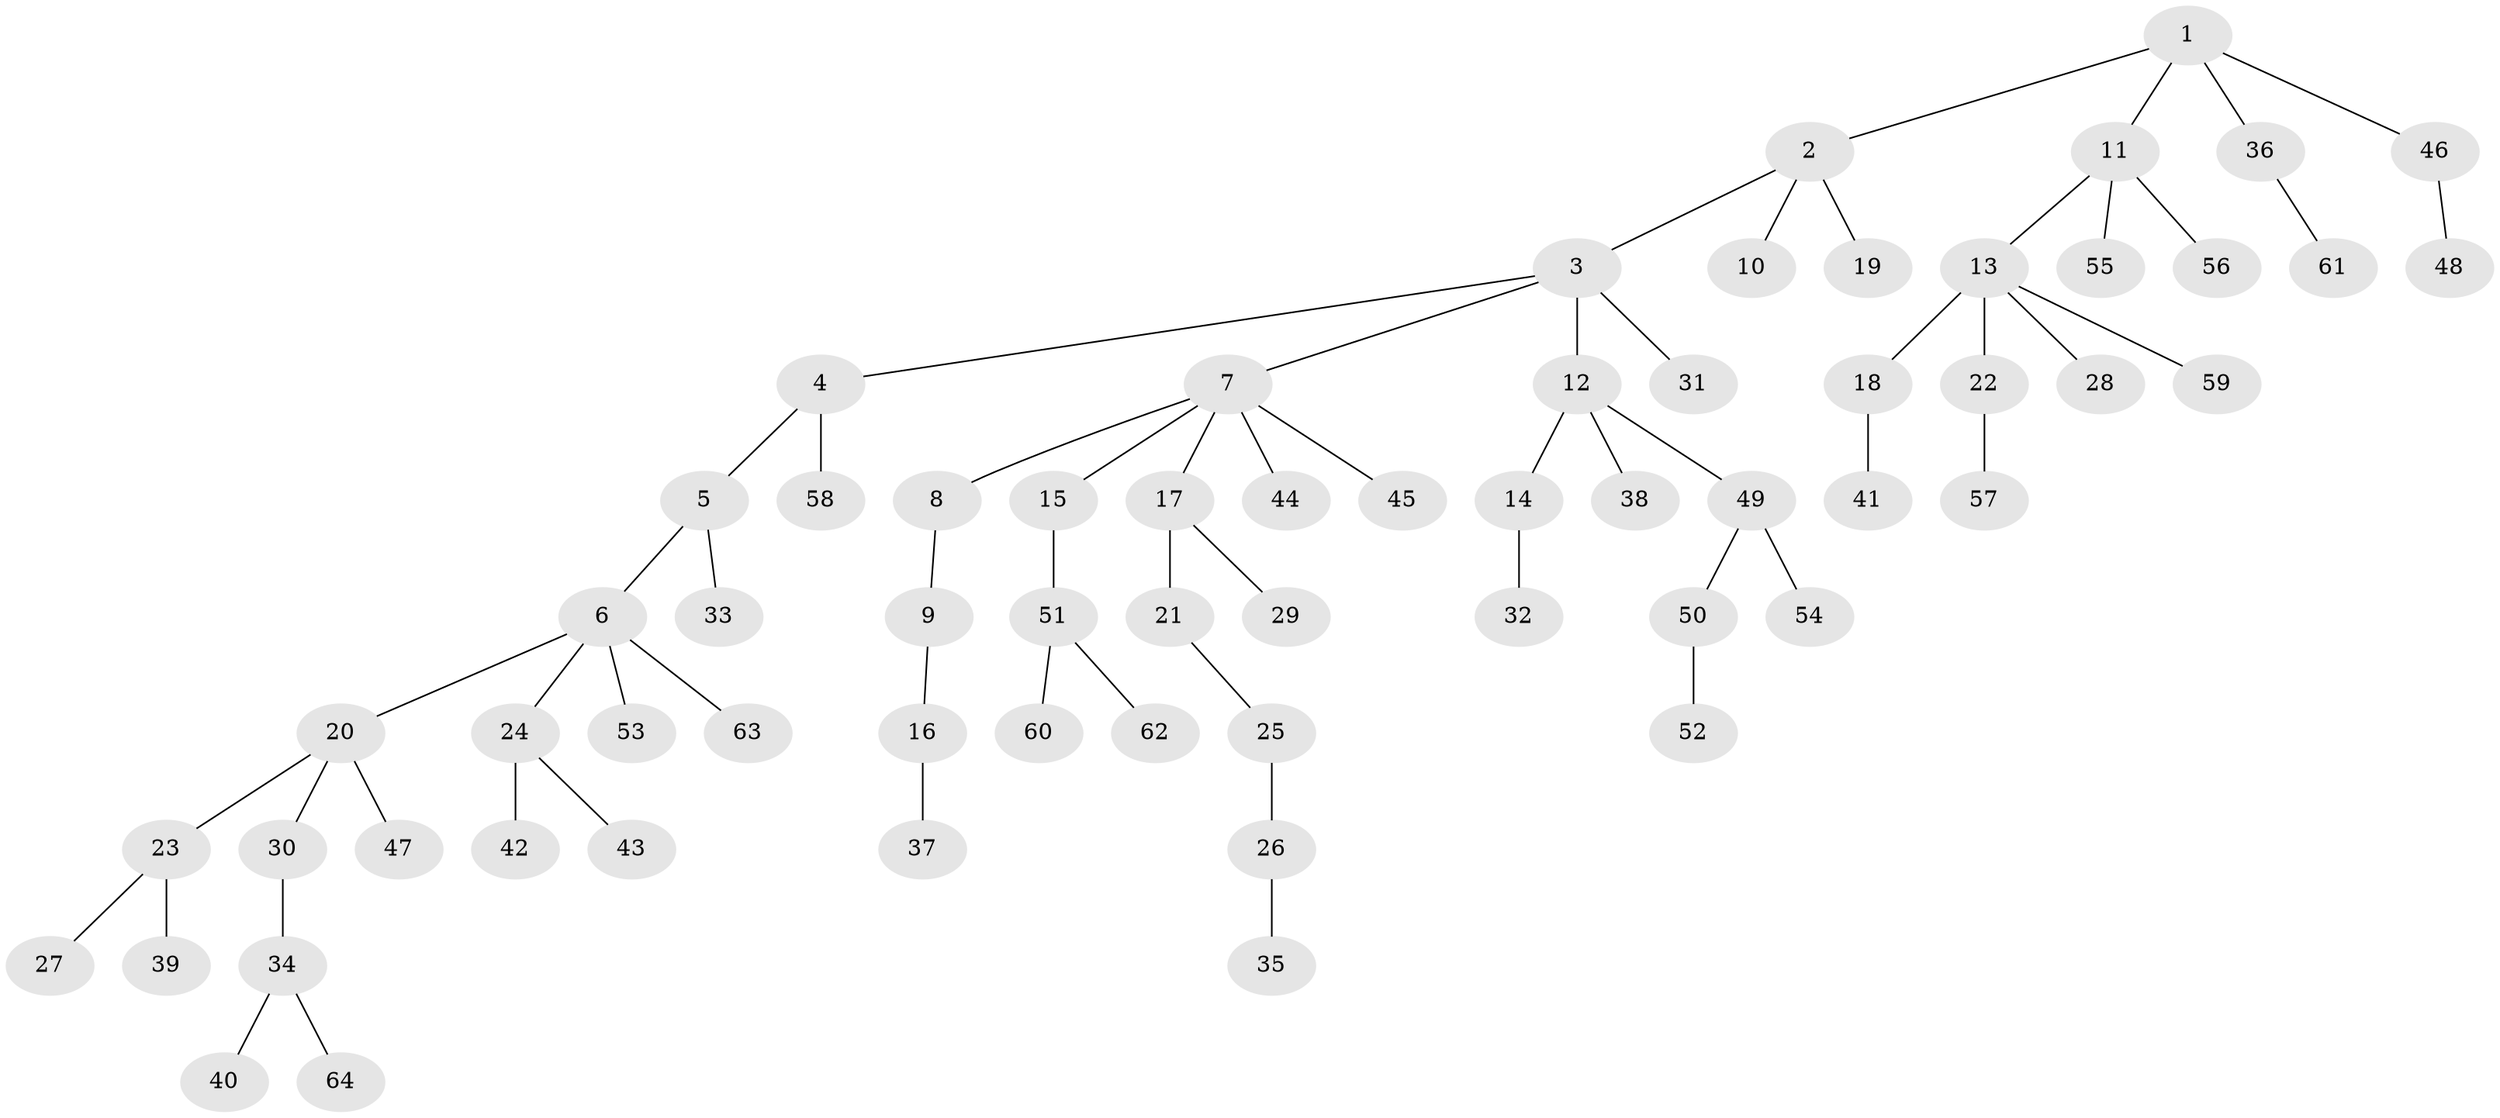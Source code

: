 // coarse degree distribution, {1: 0.84, 2: 0.08, 6: 0.04, 17: 0.04}
// Generated by graph-tools (version 1.1) at 2025/56/03/04/25 21:56:23]
// undirected, 64 vertices, 63 edges
graph export_dot {
graph [start="1"]
  node [color=gray90,style=filled];
  1;
  2;
  3;
  4;
  5;
  6;
  7;
  8;
  9;
  10;
  11;
  12;
  13;
  14;
  15;
  16;
  17;
  18;
  19;
  20;
  21;
  22;
  23;
  24;
  25;
  26;
  27;
  28;
  29;
  30;
  31;
  32;
  33;
  34;
  35;
  36;
  37;
  38;
  39;
  40;
  41;
  42;
  43;
  44;
  45;
  46;
  47;
  48;
  49;
  50;
  51;
  52;
  53;
  54;
  55;
  56;
  57;
  58;
  59;
  60;
  61;
  62;
  63;
  64;
  1 -- 2;
  1 -- 11;
  1 -- 36;
  1 -- 46;
  2 -- 3;
  2 -- 10;
  2 -- 19;
  3 -- 4;
  3 -- 7;
  3 -- 12;
  3 -- 31;
  4 -- 5;
  4 -- 58;
  5 -- 6;
  5 -- 33;
  6 -- 20;
  6 -- 24;
  6 -- 53;
  6 -- 63;
  7 -- 8;
  7 -- 15;
  7 -- 17;
  7 -- 44;
  7 -- 45;
  8 -- 9;
  9 -- 16;
  11 -- 13;
  11 -- 55;
  11 -- 56;
  12 -- 14;
  12 -- 38;
  12 -- 49;
  13 -- 18;
  13 -- 22;
  13 -- 28;
  13 -- 59;
  14 -- 32;
  15 -- 51;
  16 -- 37;
  17 -- 21;
  17 -- 29;
  18 -- 41;
  20 -- 23;
  20 -- 30;
  20 -- 47;
  21 -- 25;
  22 -- 57;
  23 -- 27;
  23 -- 39;
  24 -- 42;
  24 -- 43;
  25 -- 26;
  26 -- 35;
  30 -- 34;
  34 -- 40;
  34 -- 64;
  36 -- 61;
  46 -- 48;
  49 -- 50;
  49 -- 54;
  50 -- 52;
  51 -- 60;
  51 -- 62;
}
